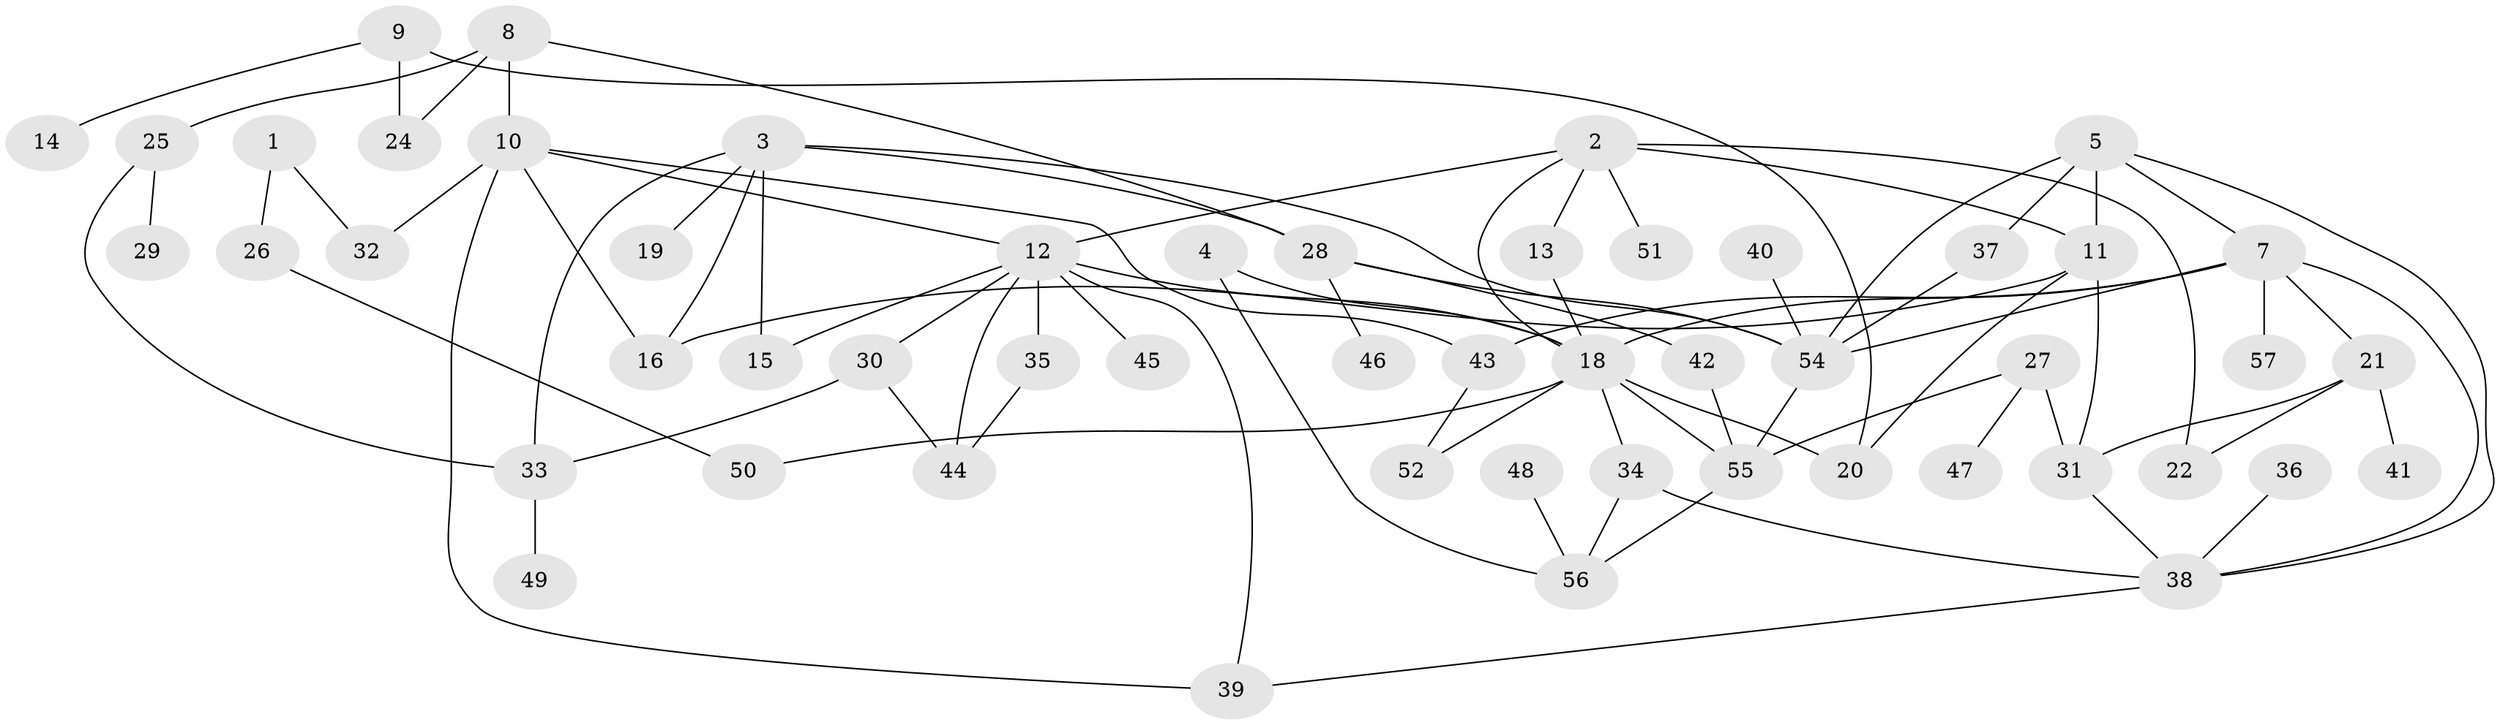 // original degree distribution, {1: 0.24691358024691357, 3: 0.1728395061728395, 2: 0.2345679012345679, 5: 0.07407407407407407, 0: 0.04938271604938271, 6: 0.04938271604938271, 4: 0.14814814814814814, 9: 0.012345679012345678, 7: 0.012345679012345678}
// Generated by graph-tools (version 1.1) at 2025/48/03/04/25 22:48:02]
// undirected, 53 vertices, 83 edges
graph export_dot {
  node [color=gray90,style=filled];
  1;
  2;
  3;
  4;
  5;
  7;
  8;
  9;
  10;
  11;
  12;
  13;
  14;
  15;
  16;
  18;
  19;
  20;
  21;
  22;
  24;
  25;
  26;
  27;
  28;
  29;
  30;
  31;
  32;
  33;
  34;
  35;
  36;
  37;
  38;
  39;
  40;
  41;
  42;
  43;
  44;
  45;
  46;
  47;
  48;
  49;
  50;
  51;
  52;
  54;
  55;
  56;
  57;
  1 -- 26 [weight=1.0];
  1 -- 32 [weight=1.0];
  2 -- 11 [weight=1.0];
  2 -- 12 [weight=1.0];
  2 -- 13 [weight=1.0];
  2 -- 18 [weight=1.0];
  2 -- 22 [weight=1.0];
  2 -- 51 [weight=1.0];
  3 -- 15 [weight=1.0];
  3 -- 16 [weight=1.0];
  3 -- 19 [weight=1.0];
  3 -- 28 [weight=1.0];
  3 -- 33 [weight=1.0];
  3 -- 54 [weight=1.0];
  4 -- 18 [weight=1.0];
  4 -- 56 [weight=1.0];
  5 -- 7 [weight=1.0];
  5 -- 11 [weight=1.0];
  5 -- 37 [weight=1.0];
  5 -- 38 [weight=1.0];
  5 -- 54 [weight=1.0];
  7 -- 18 [weight=1.0];
  7 -- 21 [weight=1.0];
  7 -- 38 [weight=1.0];
  7 -- 43 [weight=1.0];
  7 -- 54 [weight=1.0];
  7 -- 57 [weight=1.0];
  8 -- 10 [weight=1.0];
  8 -- 24 [weight=1.0];
  8 -- 25 [weight=1.0];
  8 -- 28 [weight=1.0];
  9 -- 14 [weight=1.0];
  9 -- 20 [weight=1.0];
  9 -- 24 [weight=1.0];
  10 -- 12 [weight=1.0];
  10 -- 16 [weight=1.0];
  10 -- 32 [weight=1.0];
  10 -- 39 [weight=1.0];
  10 -- 43 [weight=1.0];
  11 -- 16 [weight=1.0];
  11 -- 20 [weight=1.0];
  11 -- 31 [weight=1.0];
  12 -- 15 [weight=1.0];
  12 -- 18 [weight=1.0];
  12 -- 30 [weight=1.0];
  12 -- 35 [weight=1.0];
  12 -- 39 [weight=1.0];
  12 -- 44 [weight=1.0];
  12 -- 45 [weight=1.0];
  13 -- 18 [weight=1.0];
  18 -- 20 [weight=1.0];
  18 -- 34 [weight=1.0];
  18 -- 50 [weight=1.0];
  18 -- 52 [weight=1.0];
  18 -- 55 [weight=1.0];
  21 -- 22 [weight=1.0];
  21 -- 31 [weight=1.0];
  21 -- 41 [weight=1.0];
  25 -- 29 [weight=1.0];
  25 -- 33 [weight=1.0];
  26 -- 50 [weight=1.0];
  27 -- 31 [weight=1.0];
  27 -- 47 [weight=1.0];
  27 -- 55 [weight=1.0];
  28 -- 42 [weight=1.0];
  28 -- 46 [weight=1.0];
  28 -- 54 [weight=1.0];
  30 -- 33 [weight=1.0];
  30 -- 44 [weight=1.0];
  31 -- 38 [weight=1.0];
  33 -- 49 [weight=1.0];
  34 -- 38 [weight=1.0];
  34 -- 56 [weight=1.0];
  35 -- 44 [weight=1.0];
  36 -- 38 [weight=1.0];
  37 -- 54 [weight=1.0];
  38 -- 39 [weight=1.0];
  40 -- 54 [weight=1.0];
  42 -- 55 [weight=1.0];
  43 -- 52 [weight=1.0];
  48 -- 56 [weight=1.0];
  54 -- 55 [weight=1.0];
  55 -- 56 [weight=1.0];
}
